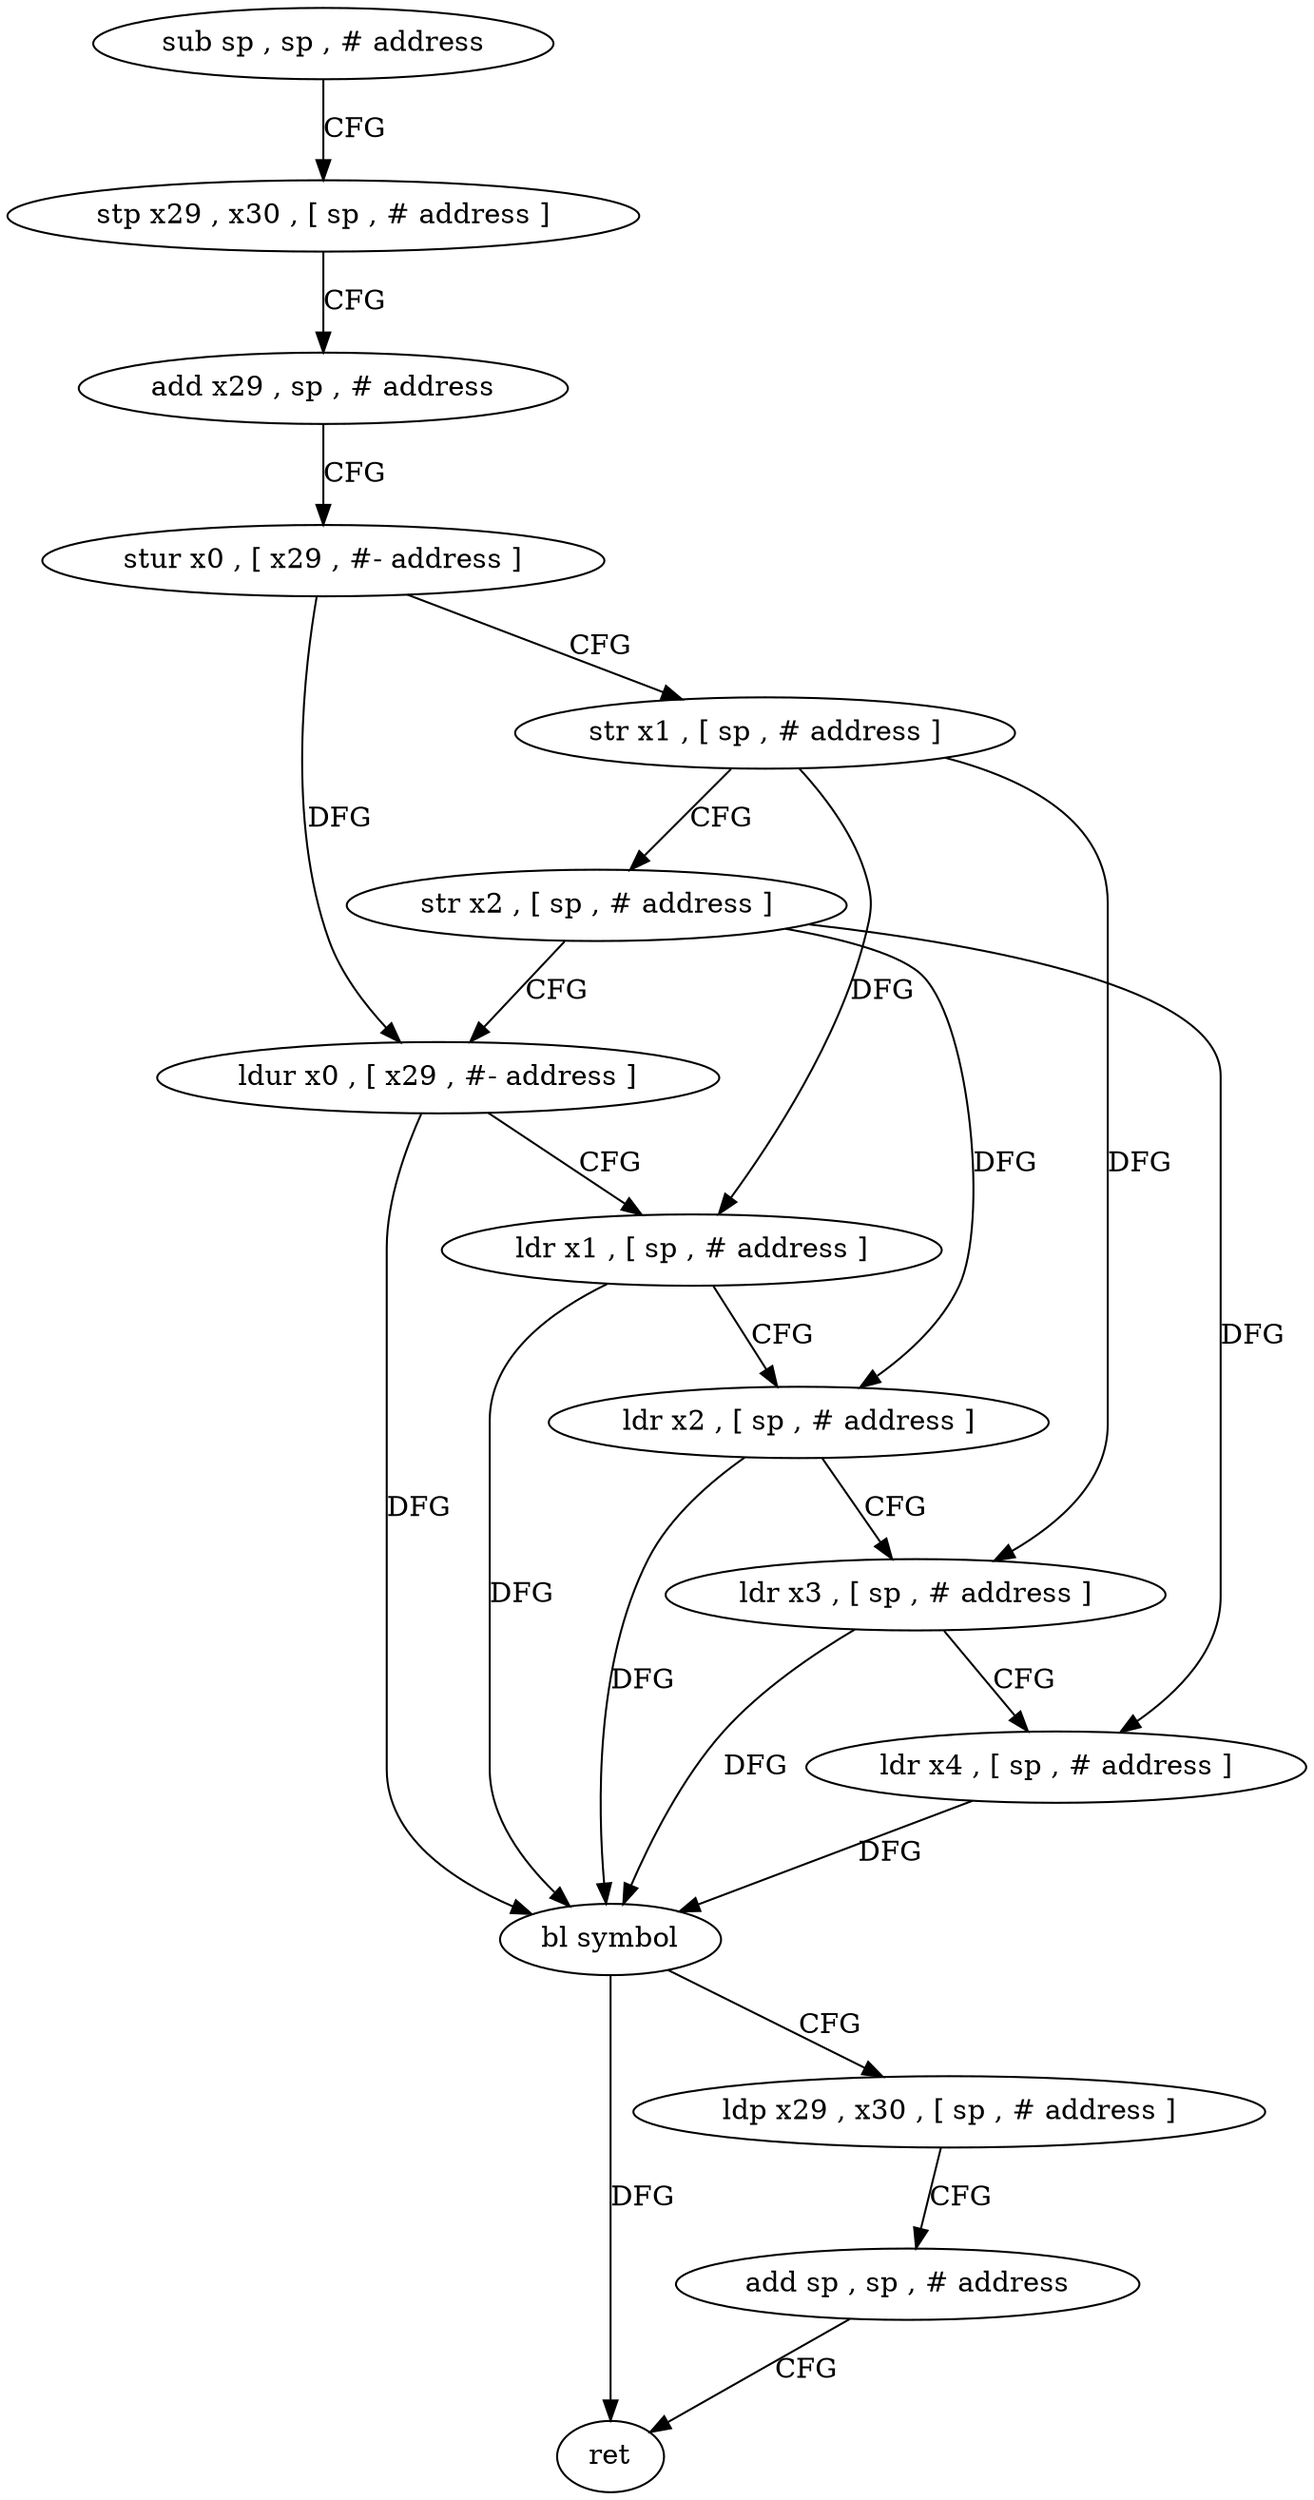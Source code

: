 digraph "func" {
"4237900" [label = "sub sp , sp , # address" ]
"4237904" [label = "stp x29 , x30 , [ sp , # address ]" ]
"4237908" [label = "add x29 , sp , # address" ]
"4237912" [label = "stur x0 , [ x29 , #- address ]" ]
"4237916" [label = "str x1 , [ sp , # address ]" ]
"4237920" [label = "str x2 , [ sp , # address ]" ]
"4237924" [label = "ldur x0 , [ x29 , #- address ]" ]
"4237928" [label = "ldr x1 , [ sp , # address ]" ]
"4237932" [label = "ldr x2 , [ sp , # address ]" ]
"4237936" [label = "ldr x3 , [ sp , # address ]" ]
"4237940" [label = "ldr x4 , [ sp , # address ]" ]
"4237944" [label = "bl symbol" ]
"4237948" [label = "ldp x29 , x30 , [ sp , # address ]" ]
"4237952" [label = "add sp , sp , # address" ]
"4237956" [label = "ret" ]
"4237900" -> "4237904" [ label = "CFG" ]
"4237904" -> "4237908" [ label = "CFG" ]
"4237908" -> "4237912" [ label = "CFG" ]
"4237912" -> "4237916" [ label = "CFG" ]
"4237912" -> "4237924" [ label = "DFG" ]
"4237916" -> "4237920" [ label = "CFG" ]
"4237916" -> "4237928" [ label = "DFG" ]
"4237916" -> "4237936" [ label = "DFG" ]
"4237920" -> "4237924" [ label = "CFG" ]
"4237920" -> "4237932" [ label = "DFG" ]
"4237920" -> "4237940" [ label = "DFG" ]
"4237924" -> "4237928" [ label = "CFG" ]
"4237924" -> "4237944" [ label = "DFG" ]
"4237928" -> "4237932" [ label = "CFG" ]
"4237928" -> "4237944" [ label = "DFG" ]
"4237932" -> "4237936" [ label = "CFG" ]
"4237932" -> "4237944" [ label = "DFG" ]
"4237936" -> "4237940" [ label = "CFG" ]
"4237936" -> "4237944" [ label = "DFG" ]
"4237940" -> "4237944" [ label = "DFG" ]
"4237944" -> "4237948" [ label = "CFG" ]
"4237944" -> "4237956" [ label = "DFG" ]
"4237948" -> "4237952" [ label = "CFG" ]
"4237952" -> "4237956" [ label = "CFG" ]
}
